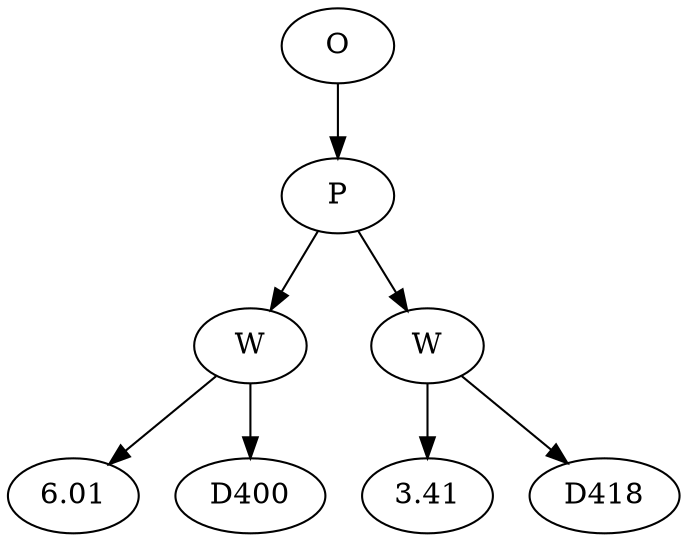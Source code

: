 // Tree
digraph {
	17289785 [label=O]
	17289786 [label=P]
	17289785 -> 17289786
	17289787 [label=W]
	17289786 -> 17289787
	17289788 [label=6.01]
	17289787 -> 17289788
	17289789 [label=D400]
	17289787 -> 17289789
	17289790 [label=W]
	17289786 -> 17289790
	17289791 [label=3.41]
	17289790 -> 17289791
	17289792 [label=D418]
	17289790 -> 17289792
}
